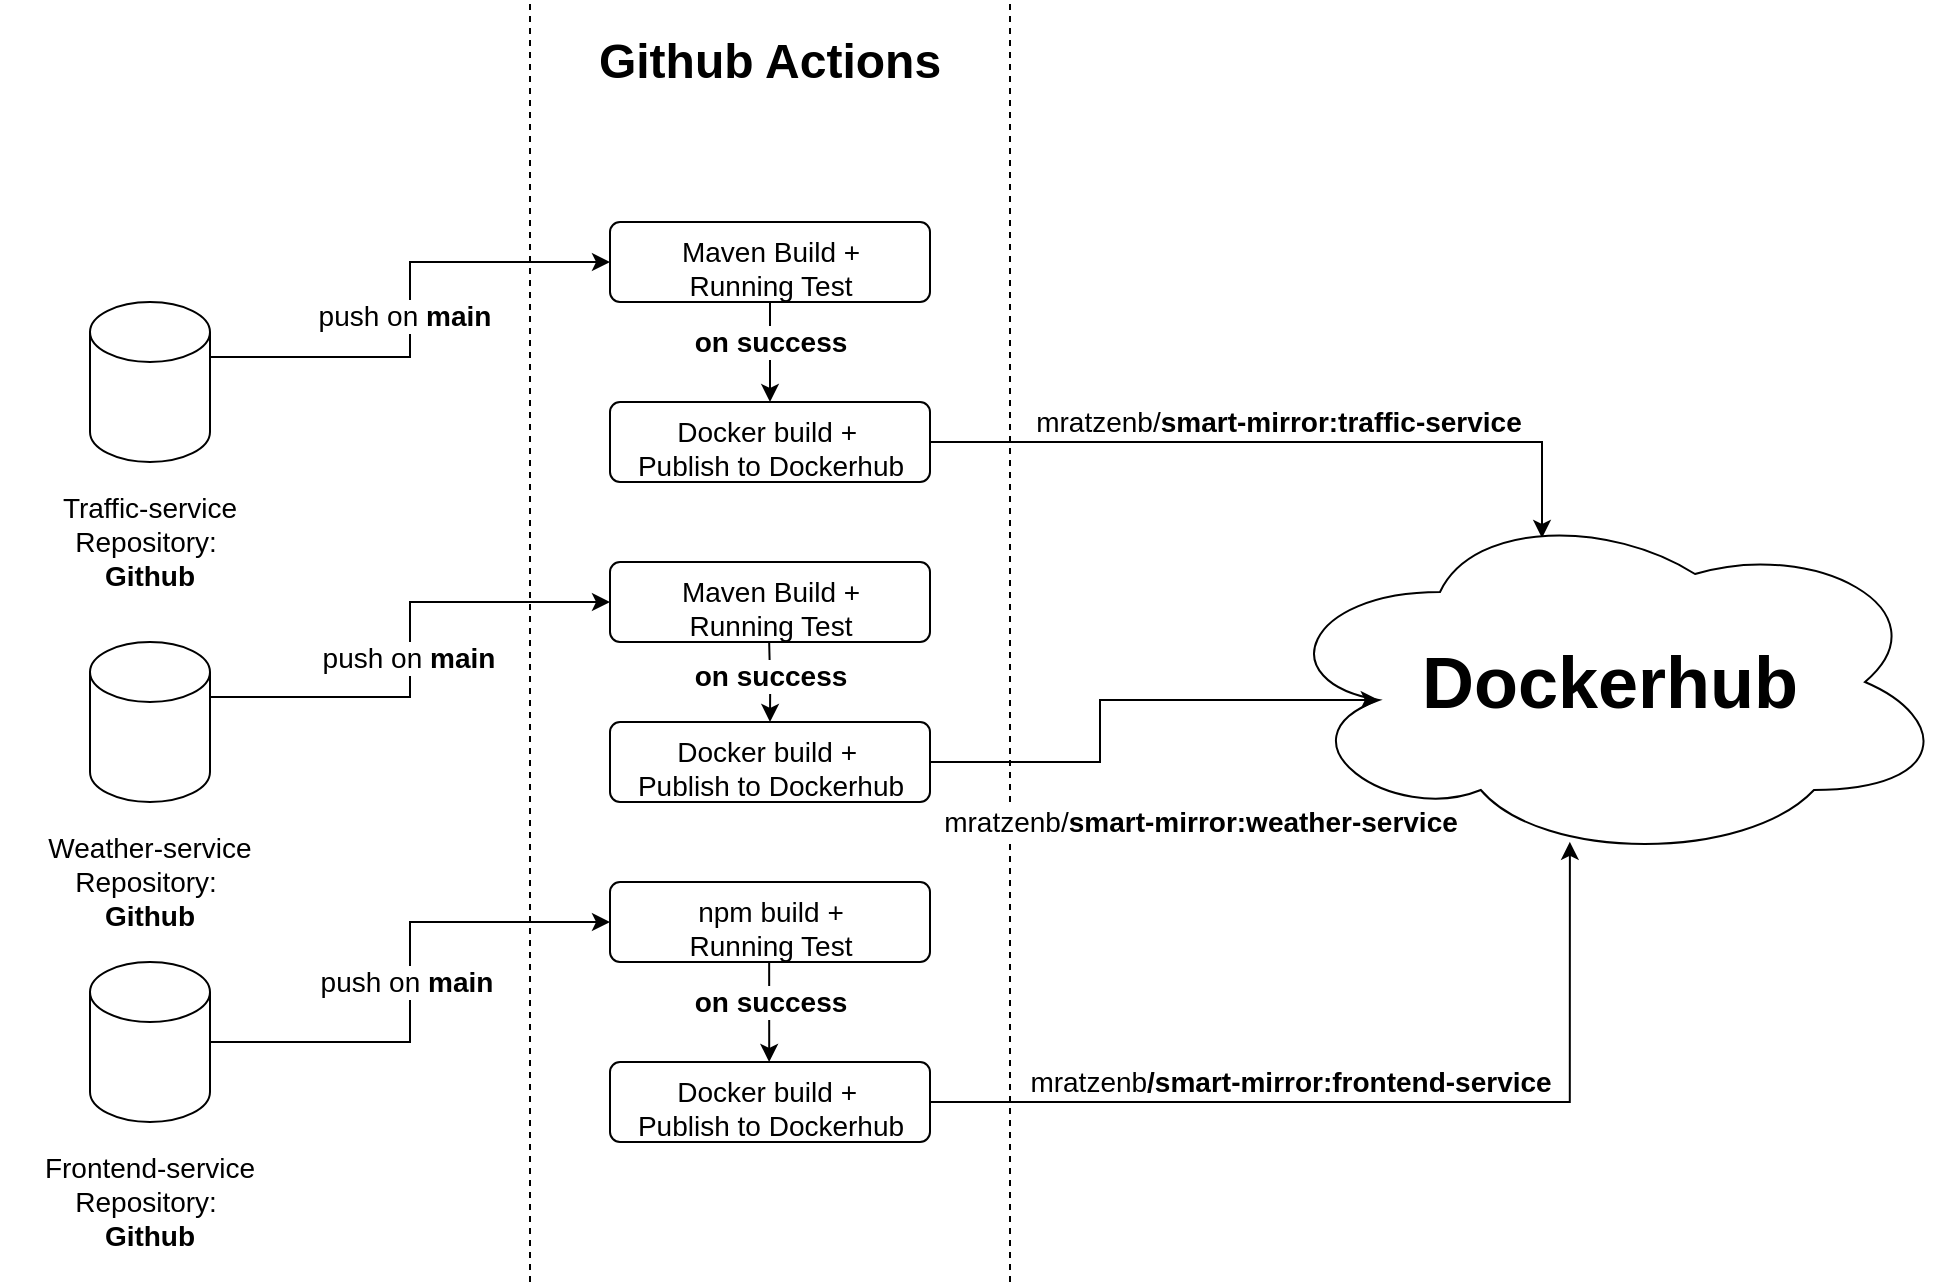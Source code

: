 <mxfile version="14.1.8" type="device"><diagram id="B7-_WnMSj14KBOYawS0A" name="Seite-1"><mxGraphModel dx="1185" dy="693" grid="1" gridSize="10" guides="1" tooltips="1" connect="1" arrows="1" fold="1" page="1" pageScale="1" pageWidth="1169" pageHeight="827" math="0" shadow="0"><root><mxCell id="0"/><mxCell id="1" parent="0"/><mxCell id="idCutwLJfGBtz7hC79N9-5" style="edgeStyle=orthogonalEdgeStyle;rounded=0;orthogonalLoop=1;jettySize=auto;html=1;exitX=1;exitY=0;exitDx=0;exitDy=27.5;exitPerimeter=0;entryX=0;entryY=0.5;entryDx=0;entryDy=0;" edge="1" parent="1" source="idCutwLJfGBtz7hC79N9-1" target="idCutwLJfGBtz7hC79N9-4"><mxGeometry relative="1" as="geometry"/></mxCell><mxCell id="idCutwLJfGBtz7hC79N9-7" value="&lt;font style=&quot;font-size: 14px&quot;&gt;push on &lt;b&gt;main&lt;/b&gt;&lt;/font&gt;" style="edgeLabel;html=1;align=center;verticalAlign=middle;resizable=0;points=[];" vertex="1" connectable="0" parent="idCutwLJfGBtz7hC79N9-5"><mxGeometry x="0.111" y="3" relative="1" as="geometry"><mxPoint y="17" as="offset"/></mxGeometry></mxCell><mxCell id="idCutwLJfGBtz7hC79N9-1" value="" style="shape=cylinder3;whiteSpace=wrap;html=1;boundedLbl=1;backgroundOutline=1;size=15;" vertex="1" parent="1"><mxGeometry x="100" y="190" width="60" height="80" as="geometry"/></mxCell><mxCell id="idCutwLJfGBtz7hC79N9-2" value="&lt;font style=&quot;font-size: 14px&quot;&gt;Traffic-service Repository:&amp;nbsp;&lt;br&gt;&lt;b&gt;Github&lt;/b&gt;&lt;/font&gt;" style="text;html=1;strokeColor=none;fillColor=none;align=center;verticalAlign=middle;whiteSpace=wrap;rounded=0;" vertex="1" parent="1"><mxGeometry x="55" y="300" width="150" height="20" as="geometry"/></mxCell><mxCell id="idCutwLJfGBtz7hC79N9-44" style="edgeStyle=orthogonalEdgeStyle;rounded=0;orthogonalLoop=1;jettySize=auto;html=1;exitX=0.5;exitY=1;exitDx=0;exitDy=0;entryX=0.5;entryY=0;entryDx=0;entryDy=0;" edge="1" parent="1" source="idCutwLJfGBtz7hC79N9-4" target="idCutwLJfGBtz7hC79N9-12"><mxGeometry relative="1" as="geometry"><Array as="points"><mxPoint x="440" y="230"/><mxPoint x="440" y="230"/></Array></mxGeometry></mxCell><mxCell id="idCutwLJfGBtz7hC79N9-47" value="&lt;b&gt;&lt;font style=&quot;font-size: 14px&quot;&gt;on success&lt;/font&gt;&lt;/b&gt;" style="edgeLabel;html=1;align=center;verticalAlign=middle;resizable=0;points=[];" vertex="1" connectable="0" parent="idCutwLJfGBtz7hC79N9-44"><mxGeometry x="-0.296" y="-2" relative="1" as="geometry"><mxPoint x="2" y="2.5" as="offset"/></mxGeometry></mxCell><mxCell id="idCutwLJfGBtz7hC79N9-4" value="&lt;font style=&quot;font-size: 14px&quot;&gt;Maven Build +&lt;br&gt;Running Test&lt;/font&gt;" style="html=1;align=center;verticalAlign=top;rounded=1;absoluteArcSize=1;arcSize=10;dashed=0;" vertex="1" parent="1"><mxGeometry x="360" y="150" width="160" height="40" as="geometry"/></mxCell><mxCell id="idCutwLJfGBtz7hC79N9-11" value="" style="endArrow=none;dashed=1;html=1;" edge="1" parent="1"><mxGeometry width="50" height="50" relative="1" as="geometry"><mxPoint x="320" y="680" as="sourcePoint"/><mxPoint x="320" y="40" as="targetPoint"/></mxGeometry></mxCell><mxCell id="idCutwLJfGBtz7hC79N9-19" style="edgeStyle=orthogonalEdgeStyle;rounded=0;orthogonalLoop=1;jettySize=auto;html=1;exitX=1;exitY=0.5;exitDx=0;exitDy=0;entryX=0.4;entryY=0.1;entryDx=0;entryDy=0;entryPerimeter=0;" edge="1" parent="1" source="idCutwLJfGBtz7hC79N9-12" target="idCutwLJfGBtz7hC79N9-18"><mxGeometry relative="1" as="geometry"/></mxCell><mxCell id="idCutwLJfGBtz7hC79N9-20" value="&lt;font style=&quot;font-size: 14px&quot;&gt;mratzenb/&lt;b&gt;smart-mirror:traffic-service&lt;/b&gt;&lt;/font&gt;" style="edgeLabel;html=1;align=center;verticalAlign=middle;resizable=0;points=[];" vertex="1" connectable="0" parent="idCutwLJfGBtz7hC79N9-19"><mxGeometry x="-0.069" y="2" relative="1" as="geometry"><mxPoint x="9.17" y="-8" as="offset"/></mxGeometry></mxCell><mxCell id="idCutwLJfGBtz7hC79N9-12" value="&lt;font style=&quot;font-size: 14px&quot;&gt;Docker build +&amp;nbsp;&lt;br&gt;Publish to Dockerhub&lt;/font&gt;" style="html=1;align=center;verticalAlign=top;rounded=1;absoluteArcSize=1;arcSize=10;dashed=0;" vertex="1" parent="1"><mxGeometry x="360" y="240" width="160" height="40" as="geometry"/></mxCell><mxCell id="idCutwLJfGBtz7hC79N9-16" value="&lt;font style=&quot;font-size: 24px&quot;&gt;&lt;b&gt;Github Actions&lt;/b&gt;&lt;/font&gt;" style="text;html=1;strokeColor=none;fillColor=none;align=center;verticalAlign=middle;whiteSpace=wrap;rounded=0;" vertex="1" parent="1"><mxGeometry x="330" y="60" width="220" height="20" as="geometry"/></mxCell><mxCell id="idCutwLJfGBtz7hC79N9-17" value="" style="endArrow=none;dashed=1;html=1;" edge="1" parent="1"><mxGeometry width="50" height="50" relative="1" as="geometry"><mxPoint x="560" y="680" as="sourcePoint"/><mxPoint x="560" y="40" as="targetPoint"/></mxGeometry></mxCell><mxCell id="idCutwLJfGBtz7hC79N9-18" value="&lt;b&gt;&lt;font style=&quot;font-size: 36px&quot;&gt;Dockerhub&lt;/font&gt;&lt;/b&gt;" style="ellipse;shape=cloud;whiteSpace=wrap;html=1;" vertex="1" parent="1"><mxGeometry x="690" y="290" width="340" height="180" as="geometry"/></mxCell><mxCell id="idCutwLJfGBtz7hC79N9-21" style="edgeStyle=orthogonalEdgeStyle;rounded=0;orthogonalLoop=1;jettySize=auto;html=1;exitX=1;exitY=0;exitDx=0;exitDy=27.5;exitPerimeter=0;entryX=0;entryY=0.5;entryDx=0;entryDy=0;" edge="1" parent="1" source="idCutwLJfGBtz7hC79N9-25" target="idCutwLJfGBtz7hC79N9-27"><mxGeometry relative="1" as="geometry"/></mxCell><mxCell id="idCutwLJfGBtz7hC79N9-22" value="&lt;font style=&quot;font-size: 14px&quot;&gt;push on &lt;b&gt;main&lt;/b&gt;&lt;/font&gt;" style="edgeLabel;html=1;align=center;verticalAlign=middle;resizable=0;points=[];" vertex="1" connectable="0" parent="idCutwLJfGBtz7hC79N9-21"><mxGeometry x="0.111" y="3" relative="1" as="geometry"><mxPoint x="2" y="18" as="offset"/></mxGeometry></mxCell><mxCell id="idCutwLJfGBtz7hC79N9-25" value="" style="shape=cylinder3;whiteSpace=wrap;html=1;boundedLbl=1;backgroundOutline=1;size=15;" vertex="1" parent="1"><mxGeometry x="100" y="360" width="60" height="80" as="geometry"/></mxCell><mxCell id="idCutwLJfGBtz7hC79N9-26" value="&lt;font style=&quot;font-size: 14px&quot;&gt;Weather-service Repository:&amp;nbsp;&lt;br&gt;&lt;b&gt;Github&lt;/b&gt;&lt;/font&gt;" style="text;html=1;strokeColor=none;fillColor=none;align=center;verticalAlign=middle;whiteSpace=wrap;rounded=0;" vertex="1" parent="1"><mxGeometry x="55" y="470" width="150" height="20" as="geometry"/></mxCell><mxCell id="idCutwLJfGBtz7hC79N9-27" value="&lt;font style=&quot;font-size: 14px&quot;&gt;Maven Build +&lt;br&gt;Running Test&lt;/font&gt;" style="html=1;align=center;verticalAlign=top;rounded=1;absoluteArcSize=1;arcSize=10;dashed=0;" vertex="1" parent="1"><mxGeometry x="360" y="320" width="160" height="40" as="geometry"/></mxCell><mxCell id="idCutwLJfGBtz7hC79N9-30" style="edgeStyle=orthogonalEdgeStyle;rounded=0;orthogonalLoop=1;jettySize=auto;html=1;exitX=1;exitY=0.5;exitDx=0;exitDy=0;entryX=0.16;entryY=0.55;entryDx=0;entryDy=0;entryPerimeter=0;" edge="1" parent="1" source="idCutwLJfGBtz7hC79N9-28" target="idCutwLJfGBtz7hC79N9-18"><mxGeometry relative="1" as="geometry"/></mxCell><mxCell id="idCutwLJfGBtz7hC79N9-31" value="&lt;font style=&quot;font-size: 14px&quot;&gt;mratzenb/&lt;b&gt;smart-mirror:weather-service&lt;/b&gt;&lt;/font&gt;" style="edgeLabel;html=1;align=center;verticalAlign=middle;resizable=0;points=[];" vertex="1" connectable="0" parent="idCutwLJfGBtz7hC79N9-30"><mxGeometry x="0.22" relative="1" as="geometry"><mxPoint x="9.33" y="61" as="offset"/></mxGeometry></mxCell><mxCell id="idCutwLJfGBtz7hC79N9-28" value="&lt;font style=&quot;font-size: 14px&quot;&gt;Docker build +&amp;nbsp;&lt;br&gt;Publish to Dockerhub&lt;/font&gt;" style="html=1;align=center;verticalAlign=top;rounded=1;absoluteArcSize=1;arcSize=10;dashed=0;" vertex="1" parent="1"><mxGeometry x="360" y="400" width="160" height="40" as="geometry"/></mxCell><mxCell id="idCutwLJfGBtz7hC79N9-40" style="edgeStyle=orthogonalEdgeStyle;rounded=0;orthogonalLoop=1;jettySize=auto;html=1;exitX=1;exitY=0.5;exitDx=0;exitDy=0;exitPerimeter=0;entryX=0;entryY=0.5;entryDx=0;entryDy=0;" edge="1" parent="1" source="idCutwLJfGBtz7hC79N9-36" target="idCutwLJfGBtz7hC79N9-38"><mxGeometry relative="1" as="geometry"><Array as="points"><mxPoint x="260" y="560"/><mxPoint x="260" y="500"/></Array></mxGeometry></mxCell><mxCell id="idCutwLJfGBtz7hC79N9-41" value="&lt;font style=&quot;font-size: 14px&quot;&gt;push on &lt;b&gt;main&lt;/b&gt;&lt;/font&gt;" style="edgeLabel;html=1;align=center;verticalAlign=middle;resizable=0;points=[];" vertex="1" connectable="0" parent="idCutwLJfGBtz7hC79N9-40"><mxGeometry x="-0.109" y="2" relative="1" as="geometry"><mxPoint y="-14.17" as="offset"/></mxGeometry></mxCell><mxCell id="idCutwLJfGBtz7hC79N9-36" value="" style="shape=cylinder3;whiteSpace=wrap;html=1;boundedLbl=1;backgroundOutline=1;size=15;" vertex="1" parent="1"><mxGeometry x="100" y="520" width="60" height="80" as="geometry"/></mxCell><mxCell id="idCutwLJfGBtz7hC79N9-37" value="&lt;font style=&quot;font-size: 14px&quot;&gt;Frontend-service Repository:&amp;nbsp;&lt;br&gt;&lt;b&gt;Github&lt;/b&gt;&lt;/font&gt;" style="text;html=1;strokeColor=none;fillColor=none;align=center;verticalAlign=middle;whiteSpace=wrap;rounded=0;" vertex="1" parent="1"><mxGeometry x="55" y="630" width="150" height="20" as="geometry"/></mxCell><mxCell id="idCutwLJfGBtz7hC79N9-38" value="&lt;font style=&quot;font-size: 14px&quot;&gt;npm build +&lt;br&gt;Running Test&lt;/font&gt;" style="html=1;align=center;verticalAlign=top;rounded=1;absoluteArcSize=1;arcSize=10;dashed=0;" vertex="1" parent="1"><mxGeometry x="360" y="480" width="160" height="40" as="geometry"/></mxCell><mxCell id="idCutwLJfGBtz7hC79N9-42" style="edgeStyle=orthogonalEdgeStyle;rounded=0;orthogonalLoop=1;jettySize=auto;html=1;exitX=1;exitY=0.5;exitDx=0;exitDy=0;entryX=0.441;entryY=0.944;entryDx=0;entryDy=0;entryPerimeter=0;" edge="1" parent="1" source="idCutwLJfGBtz7hC79N9-39" target="idCutwLJfGBtz7hC79N9-18"><mxGeometry relative="1" as="geometry"/></mxCell><mxCell id="idCutwLJfGBtz7hC79N9-43" value="&lt;font style=&quot;font-size: 14px&quot;&gt;mratzenb&lt;b&gt;/smart-mirror:frontend-service&lt;/b&gt;&lt;/font&gt;" style="edgeLabel;html=1;align=center;verticalAlign=middle;resizable=0;points=[];" vertex="1" connectable="0" parent="idCutwLJfGBtz7hC79N9-42"><mxGeometry x="-0.185" y="-2" relative="1" as="geometry"><mxPoint x="-3.33" y="-12" as="offset"/></mxGeometry></mxCell><mxCell id="idCutwLJfGBtz7hC79N9-39" value="&lt;font style=&quot;font-size: 14px&quot;&gt;Docker build +&amp;nbsp;&lt;br&gt;Publish to Dockerhub&lt;/font&gt;" style="html=1;align=center;verticalAlign=top;rounded=1;absoluteArcSize=1;arcSize=10;dashed=0;" vertex="1" parent="1"><mxGeometry x="360" y="570" width="160" height="40" as="geometry"/></mxCell><mxCell id="idCutwLJfGBtz7hC79N9-50" style="edgeStyle=orthogonalEdgeStyle;rounded=0;orthogonalLoop=1;jettySize=auto;html=1;exitX=0.5;exitY=1;exitDx=0;exitDy=0;entryX=0.5;entryY=0;entryDx=0;entryDy=0;" edge="1" parent="1" target="idCutwLJfGBtz7hC79N9-28"><mxGeometry relative="1" as="geometry"><mxPoint x="439.58" y="360" as="sourcePoint"/><mxPoint x="439.58" y="410" as="targetPoint"/><Array as="points"/></mxGeometry></mxCell><mxCell id="idCutwLJfGBtz7hC79N9-51" value="&lt;b&gt;&lt;font style=&quot;font-size: 14px&quot;&gt;on success&lt;/font&gt;&lt;/b&gt;" style="edgeLabel;html=1;align=center;verticalAlign=middle;resizable=0;points=[];" vertex="1" connectable="0" parent="idCutwLJfGBtz7hC79N9-50"><mxGeometry x="-0.296" y="-2" relative="1" as="geometry"><mxPoint x="2" y="2.5" as="offset"/></mxGeometry></mxCell><mxCell id="idCutwLJfGBtz7hC79N9-55" style="edgeStyle=orthogonalEdgeStyle;rounded=0;orthogonalLoop=1;jettySize=auto;html=1;exitX=0.5;exitY=1;exitDx=0;exitDy=0;entryX=0.5;entryY=0;entryDx=0;entryDy=0;" edge="1" parent="1"><mxGeometry relative="1" as="geometry"><mxPoint x="439.58" y="520" as="sourcePoint"/><mxPoint x="439.58" y="570" as="targetPoint"/><Array as="points"><mxPoint x="439.58" y="560"/><mxPoint x="439.58" y="560"/></Array></mxGeometry></mxCell><mxCell id="idCutwLJfGBtz7hC79N9-56" value="&lt;b&gt;&lt;font style=&quot;font-size: 14px&quot;&gt;on success&lt;/font&gt;&lt;/b&gt;" style="edgeLabel;html=1;align=center;verticalAlign=middle;resizable=0;points=[];" vertex="1" connectable="0" parent="idCutwLJfGBtz7hC79N9-55"><mxGeometry x="-0.296" y="-2" relative="1" as="geometry"><mxPoint x="2" y="2.5" as="offset"/></mxGeometry></mxCell></root></mxGraphModel></diagram></mxfile>